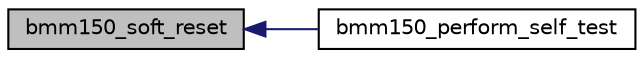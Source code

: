 digraph "bmm150_soft_reset"
{
  edge [fontname="Helvetica",fontsize="10",labelfontname="Helvetica",labelfontsize="10"];
  node [fontname="Helvetica",fontsize="10",shape=record];
  rankdir="LR";
  Node1 [label="bmm150_soft_reset",height=0.2,width=0.4,color="black", fillcolor="grey75", style="filled", fontcolor="black"];
  Node1 -> Node2 [dir="back",color="midnightblue",fontsize="10",style="solid",fontname="Helvetica"];
  Node2 [label="bmm150_perform_self_test",height=0.2,width=0.4,color="black", fillcolor="white", style="filled",URL="$bmm150_8h.html#aabaad6846eae116f278af4c87d432b2f",tooltip="This API is used to perform the complete self test (both normal and advanced) for the BMM150 sensor..."];
}
